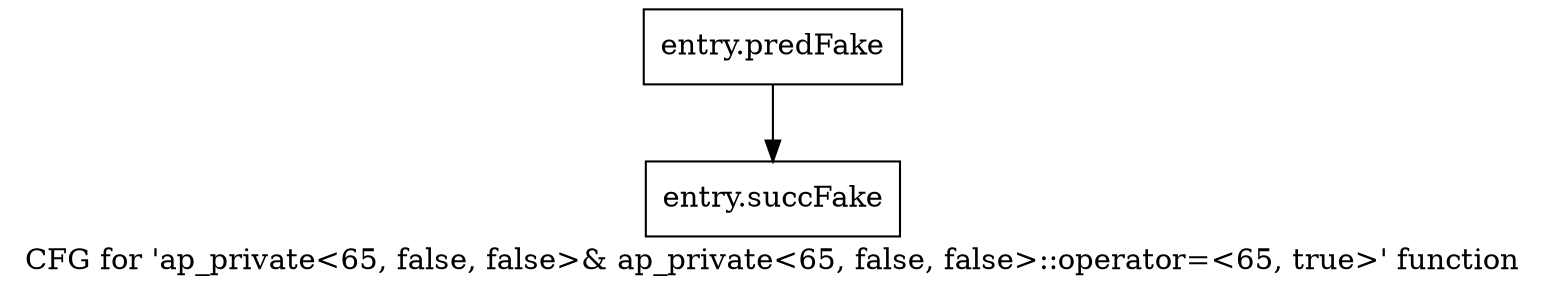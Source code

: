 digraph "CFG for 'ap_private\<65, false, false\>& ap_private\<65, false, false\>::operator=\<65, true\>' function" {
	label="CFG for 'ap_private\<65, false, false\>& ap_private\<65, false, false\>::operator=\<65, true\>' function";

	Node0x3bc2560 [shape=record,filename="",linenumber="",label="{entry.predFake}"];
	Node0x3bc2560 -> Node0x3ebf320[ callList="" memoryops="" filename="/tools/Xilinx/Vitis_HLS/2022.1/include/etc/ap_private.h" execusionnum="3200"];
	Node0x3ebf320 [shape=record,filename="/tools/Xilinx/Vitis_HLS/2022.1/include/etc/ap_private.h",linenumber="4852",label="{entry.succFake}"];
}
